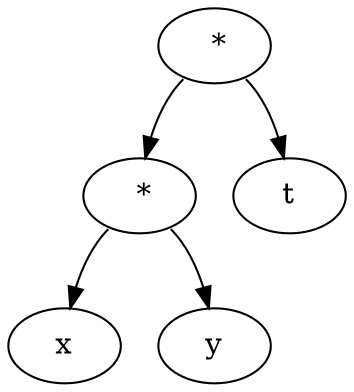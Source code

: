 digraph G {
93993717757584[label = "x"]
93993717757744[label = " *"]
93993717757744:sw ->93993717757584;
93993717757744:se ->93993717757664;
93993717757664[label = "y"]
93993717757904[label = " *"]
93993717757904:sw ->93993717757744;
93993717757904:se ->93993717757824;
93993717757824[label = "t"]

}